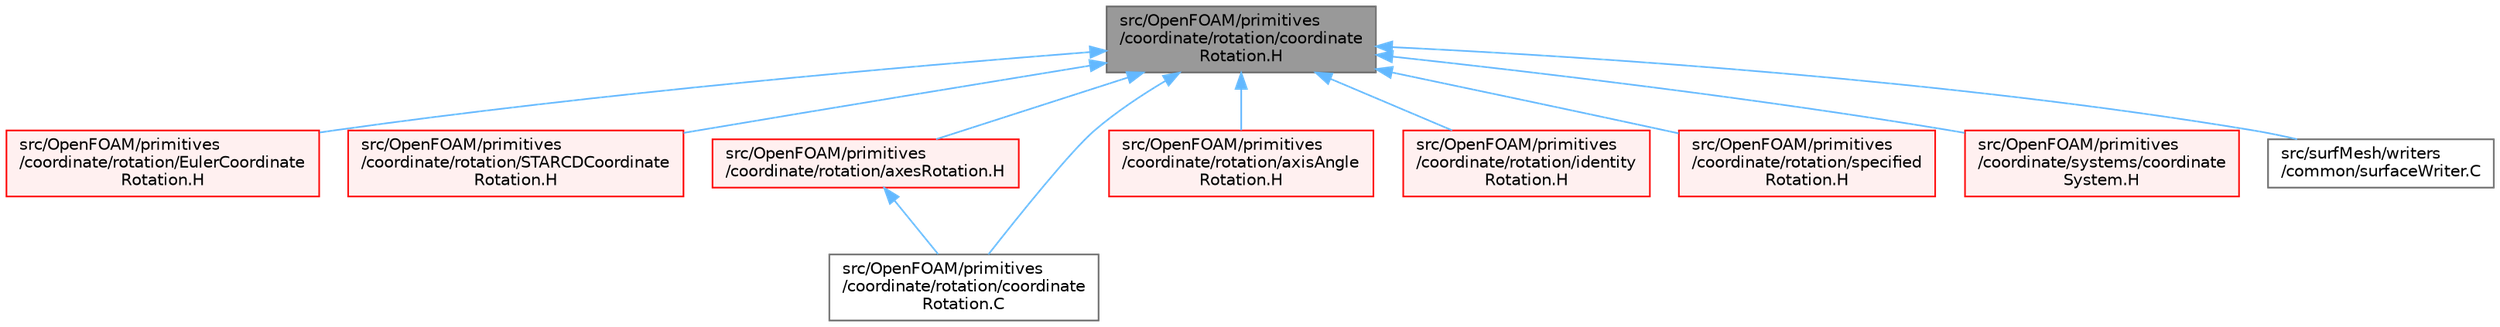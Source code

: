 digraph "src/OpenFOAM/primitives/coordinate/rotation/coordinateRotation.H"
{
 // LATEX_PDF_SIZE
  bgcolor="transparent";
  edge [fontname=Helvetica,fontsize=10,labelfontname=Helvetica,labelfontsize=10];
  node [fontname=Helvetica,fontsize=10,shape=box,height=0.2,width=0.4];
  Node1 [id="Node000001",label="src/OpenFOAM/primitives\l/coordinate/rotation/coordinate\lRotation.H",height=0.2,width=0.4,color="gray40", fillcolor="grey60", style="filled", fontcolor="black",tooltip=" "];
  Node1 -> Node2 [id="edge1_Node000001_Node000002",dir="back",color="steelblue1",style="solid",tooltip=" "];
  Node2 [id="Node000002",label="src/OpenFOAM/primitives\l/coordinate/rotation/EulerCoordinate\lRotation.H",height=0.2,width=0.4,color="red", fillcolor="#FFF0F0", style="filled",URL="$EulerCoordinateRotation_8H.html",tooltip=" "];
  Node1 -> Node6 [id="edge2_Node000001_Node000006",dir="back",color="steelblue1",style="solid",tooltip=" "];
  Node6 [id="Node000006",label="src/OpenFOAM/primitives\l/coordinate/rotation/STARCDCoordinate\lRotation.H",height=0.2,width=0.4,color="red", fillcolor="#FFF0F0", style="filled",URL="$STARCDCoordinateRotation_8H.html",tooltip=" "];
  Node1 -> Node7 [id="edge3_Node000001_Node000007",dir="back",color="steelblue1",style="solid",tooltip=" "];
  Node7 [id="Node000007",label="src/OpenFOAM/primitives\l/coordinate/rotation/axesRotation.H",height=0.2,width=0.4,color="red", fillcolor="#FFF0F0", style="filled",URL="$axesRotation_8H.html",tooltip=" "];
  Node7 -> Node9 [id="edge4_Node000007_Node000009",dir="back",color="steelblue1",style="solid",tooltip=" "];
  Node9 [id="Node000009",label="src/OpenFOAM/primitives\l/coordinate/rotation/coordinate\lRotation.C",height=0.2,width=0.4,color="grey40", fillcolor="white", style="filled",URL="$coordinateRotation_8C.html",tooltip=" "];
  Node1 -> Node15 [id="edge5_Node000001_Node000015",dir="back",color="steelblue1",style="solid",tooltip=" "];
  Node15 [id="Node000015",label="src/OpenFOAM/primitives\l/coordinate/rotation/axisAngle\lRotation.H",height=0.2,width=0.4,color="red", fillcolor="#FFF0F0", style="filled",URL="$axisAngleRotation_8H.html",tooltip=" "];
  Node1 -> Node9 [id="edge6_Node000001_Node000009",dir="back",color="steelblue1",style="solid",tooltip=" "];
  Node1 -> Node17 [id="edge7_Node000001_Node000017",dir="back",color="steelblue1",style="solid",tooltip=" "];
  Node17 [id="Node000017",label="src/OpenFOAM/primitives\l/coordinate/rotation/identity\lRotation.H",height=0.2,width=0.4,color="red", fillcolor="#FFF0F0", style="filled",URL="$identityRotation_8H.html",tooltip=" "];
  Node1 -> Node19 [id="edge8_Node000001_Node000019",dir="back",color="steelblue1",style="solid",tooltip=" "];
  Node19 [id="Node000019",label="src/OpenFOAM/primitives\l/coordinate/rotation/specified\lRotation.H",height=0.2,width=0.4,color="red", fillcolor="#FFF0F0", style="filled",URL="$specifiedRotation_8H.html",tooltip=" "];
  Node1 -> Node22 [id="edge9_Node000001_Node000022",dir="back",color="steelblue1",style="solid",tooltip=" "];
  Node22 [id="Node000022",label="src/OpenFOAM/primitives\l/coordinate/systems/coordinate\lSystem.H",height=0.2,width=0.4,color="red", fillcolor="#FFF0F0", style="filled",URL="$coordinateSystem_8H.html",tooltip=" "];
  Node1 -> Node84 [id="edge10_Node000001_Node000084",dir="back",color="steelblue1",style="solid",tooltip=" "];
  Node84 [id="Node000084",label="src/surfMesh/writers\l/common/surfaceWriter.C",height=0.2,width=0.4,color="grey40", fillcolor="white", style="filled",URL="$surfaceWriter_8C.html",tooltip=" "];
}
